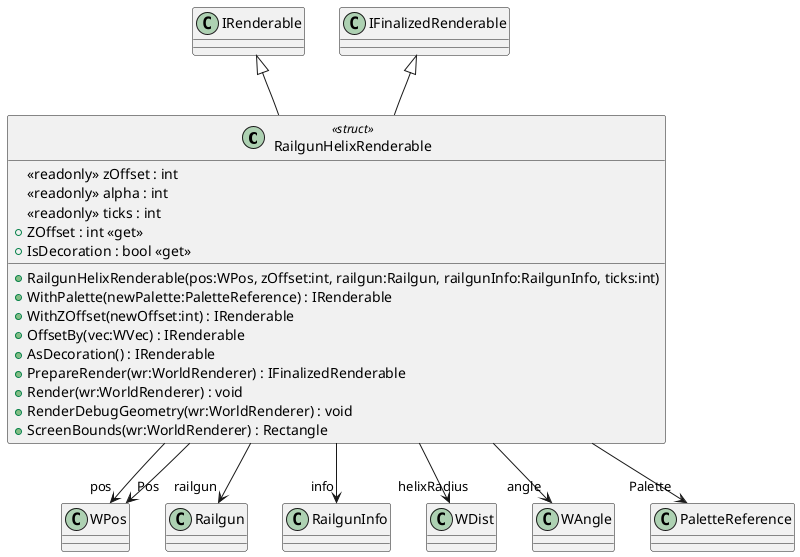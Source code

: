 @startuml
class RailgunHelixRenderable <<struct>> {
    <<readonly>> zOffset : int
    <<readonly>> alpha : int
    <<readonly>> ticks : int
    + RailgunHelixRenderable(pos:WPos, zOffset:int, railgun:Railgun, railgunInfo:RailgunInfo, ticks:int)
    + ZOffset : int <<get>>
    + IsDecoration : bool <<get>>
    + WithPalette(newPalette:PaletteReference) : IRenderable
    + WithZOffset(newOffset:int) : IRenderable
    + OffsetBy(vec:WVec) : IRenderable
    + AsDecoration() : IRenderable
    + PrepareRender(wr:WorldRenderer) : IFinalizedRenderable
    + Render(wr:WorldRenderer) : void
    + RenderDebugGeometry(wr:WorldRenderer) : void
    + ScreenBounds(wr:WorldRenderer) : Rectangle
}
IRenderable <|-- RailgunHelixRenderable
IFinalizedRenderable <|-- RailgunHelixRenderable
RailgunHelixRenderable --> "pos" WPos
RailgunHelixRenderable --> "railgun" Railgun
RailgunHelixRenderable --> "info" RailgunInfo
RailgunHelixRenderable --> "helixRadius" WDist
RailgunHelixRenderable --> "angle" WAngle
RailgunHelixRenderable --> "Pos" WPos
RailgunHelixRenderable --> "Palette" PaletteReference
@enduml
